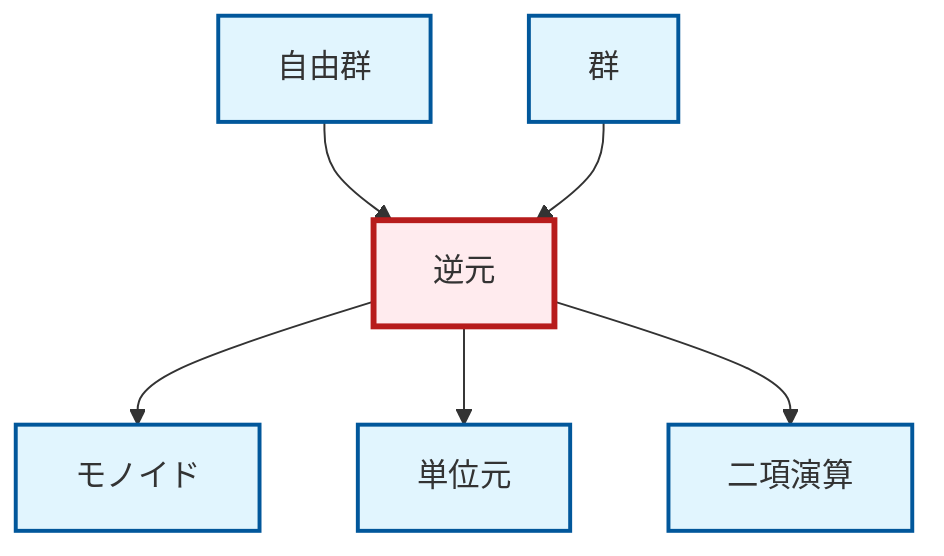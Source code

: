 graph TD
    classDef definition fill:#e1f5fe,stroke:#01579b,stroke-width:2px
    classDef theorem fill:#f3e5f5,stroke:#4a148c,stroke-width:2px
    classDef axiom fill:#fff3e0,stroke:#e65100,stroke-width:2px
    classDef example fill:#e8f5e9,stroke:#1b5e20,stroke-width:2px
    classDef current fill:#ffebee,stroke:#b71c1c,stroke-width:3px
    def-monoid["モノイド"]:::definition
    def-free-group["自由群"]:::definition
    def-inverse-element["逆元"]:::definition
    def-identity-element["単位元"]:::definition
    def-group["群"]:::definition
    def-binary-operation["二項演算"]:::definition
    def-inverse-element --> def-monoid
    def-free-group --> def-inverse-element
    def-inverse-element --> def-identity-element
    def-inverse-element --> def-binary-operation
    def-group --> def-inverse-element
    class def-inverse-element current
